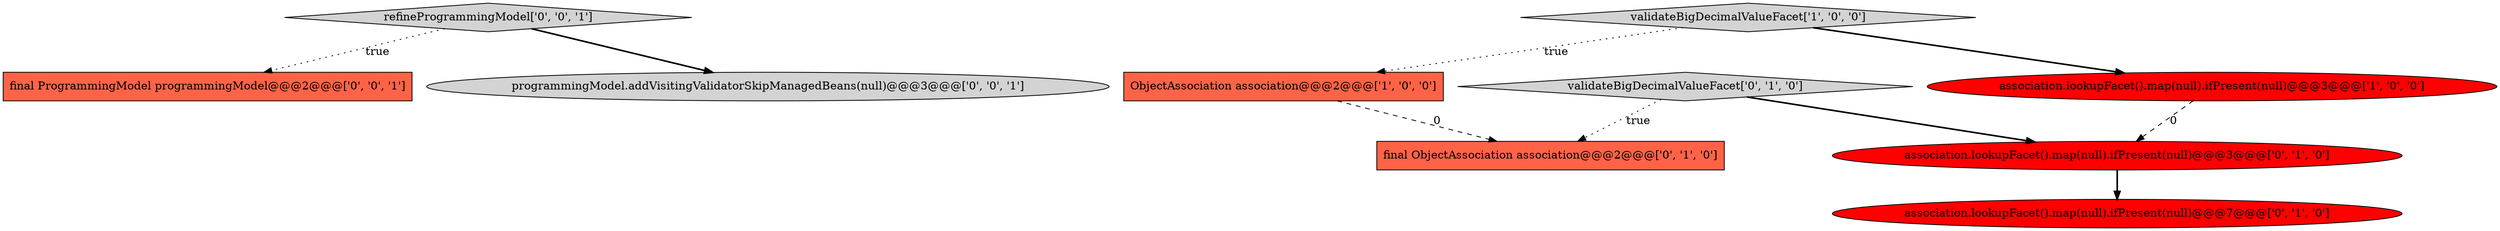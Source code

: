 digraph {
7 [style = filled, label = "final ProgrammingModel programmingModel@@@2@@@['0', '0', '1']", fillcolor = tomato, shape = box image = "AAA0AAABBB3BBB"];
5 [style = filled, label = "association.lookupFacet().map(null).ifPresent(null)@@@7@@@['0', '1', '0']", fillcolor = red, shape = ellipse image = "AAA1AAABBB2BBB"];
9 [style = filled, label = "refineProgrammingModel['0', '0', '1']", fillcolor = lightgray, shape = diamond image = "AAA0AAABBB3BBB"];
8 [style = filled, label = "programmingModel.addVisitingValidatorSkipManagedBeans(null)@@@3@@@['0', '0', '1']", fillcolor = lightgray, shape = ellipse image = "AAA0AAABBB3BBB"];
4 [style = filled, label = "final ObjectAssociation association@@@2@@@['0', '1', '0']", fillcolor = tomato, shape = box image = "AAA1AAABBB2BBB"];
0 [style = filled, label = "ObjectAssociation association@@@2@@@['1', '0', '0']", fillcolor = tomato, shape = box image = "AAA1AAABBB1BBB"];
3 [style = filled, label = "association.lookupFacet().map(null).ifPresent(null)@@@3@@@['0', '1', '0']", fillcolor = red, shape = ellipse image = "AAA1AAABBB2BBB"];
6 [style = filled, label = "validateBigDecimalValueFacet['0', '1', '0']", fillcolor = lightgray, shape = diamond image = "AAA0AAABBB2BBB"];
1 [style = filled, label = "validateBigDecimalValueFacet['1', '0', '0']", fillcolor = lightgray, shape = diamond image = "AAA0AAABBB1BBB"];
2 [style = filled, label = "association.lookupFacet().map(null).ifPresent(null)@@@3@@@['1', '0', '0']", fillcolor = red, shape = ellipse image = "AAA1AAABBB1BBB"];
6->3 [style = bold, label=""];
3->5 [style = bold, label=""];
1->2 [style = bold, label=""];
1->0 [style = dotted, label="true"];
0->4 [style = dashed, label="0"];
9->7 [style = dotted, label="true"];
6->4 [style = dotted, label="true"];
2->3 [style = dashed, label="0"];
9->8 [style = bold, label=""];
}
